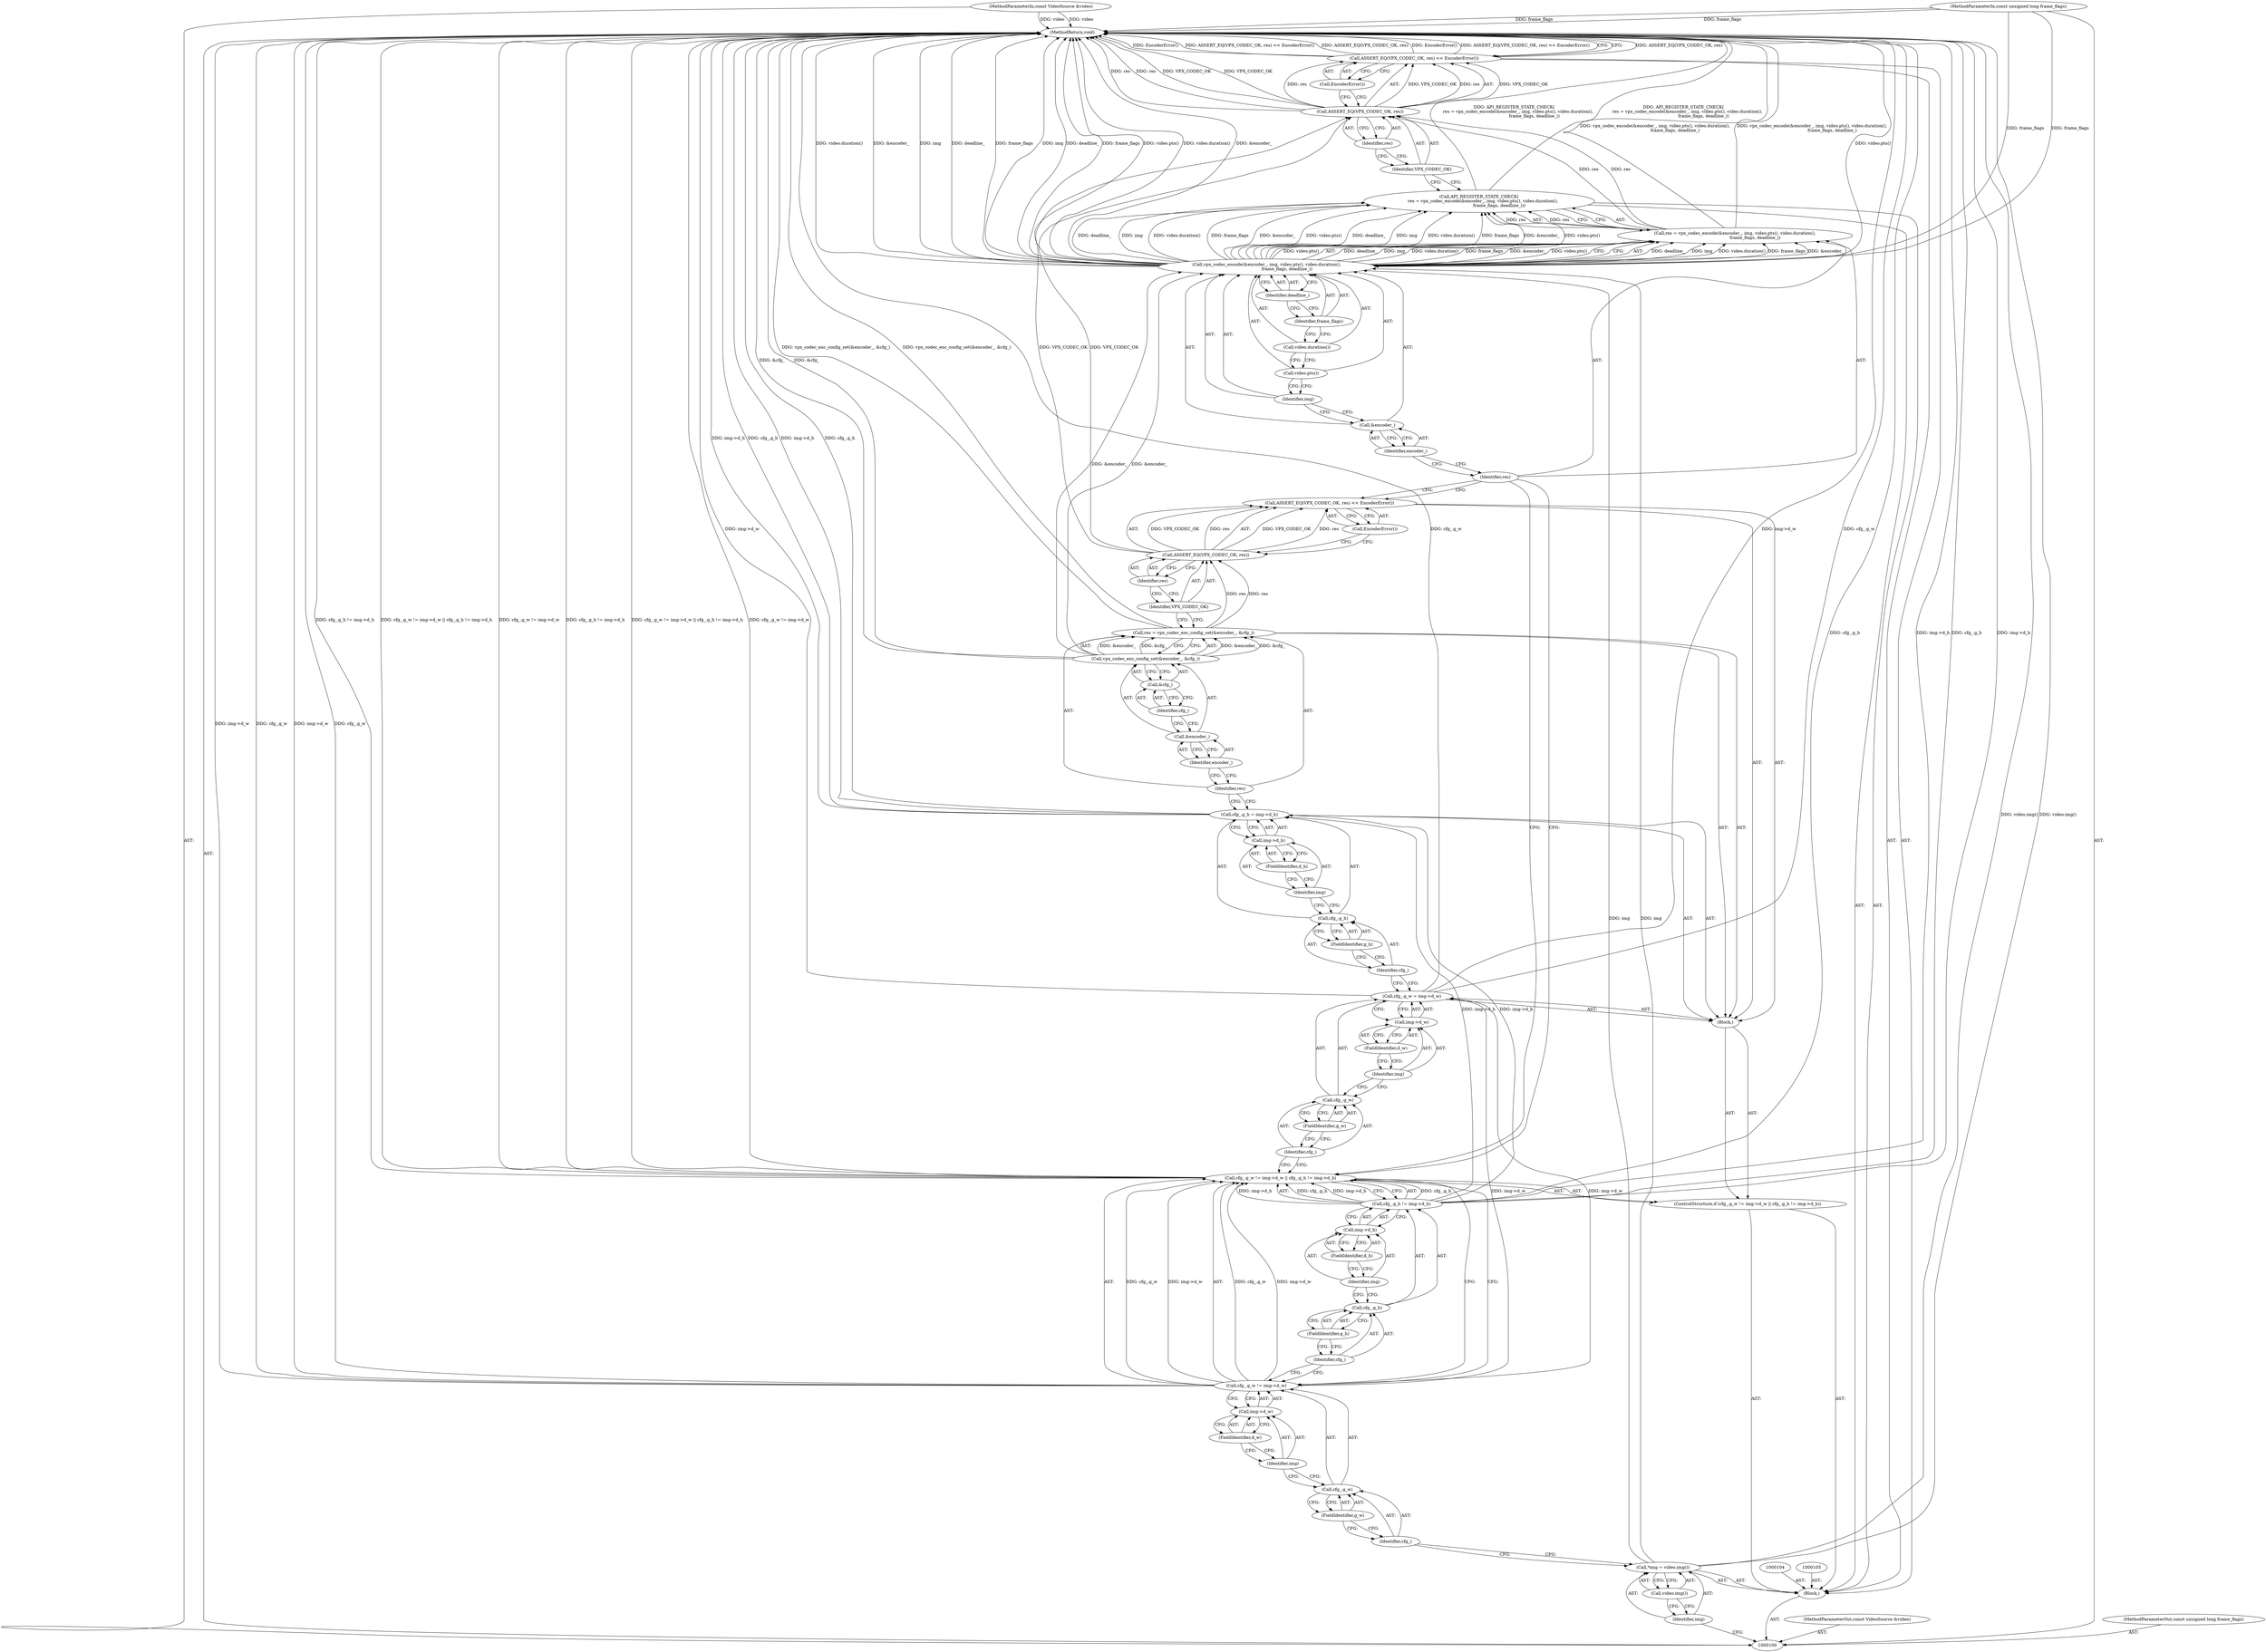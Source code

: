 digraph "0_Android_5a9753fca56f0eeb9f61e342b2fccffc364f9426_61" {
"1000168" [label="(MethodReturn,void)"];
"1000101" [label="(MethodParameterIn,const VideoSource &video)"];
"1000245" [label="(MethodParameterOut,const VideoSource &video)"];
"1000142" [label="(Call,vpx_codec_enc_config_set(&encoder_, &cfg_))"];
"1000143" [label="(Call,&encoder_)"];
"1000144" [label="(Identifier,encoder_)"];
"1000140" [label="(Call,res = vpx_codec_enc_config_set(&encoder_, &cfg_))"];
"1000141" [label="(Identifier,res)"];
"1000145" [label="(Call,&cfg_)"];
"1000146" [label="(Identifier,cfg_)"];
"1000149" [label="(Identifier,VPX_CODEC_OK)"];
"1000150" [label="(Identifier,res)"];
"1000151" [label="(Call,EncoderError())"];
"1000147" [label="(Call,ASSERT_EQ(VPX_CODEC_OK, res) << EncoderError())"];
"1000148" [label="(Call,ASSERT_EQ(VPX_CODEC_OK, res))"];
"1000152" [label="(Call,API_REGISTER_STATE_CHECK(\n      res = vpx_codec_encode(&encoder_, img, video.pts(), video.duration(),\n                              frame_flags, deadline_)))"];
"1000155" [label="(Call,vpx_codec_encode(&encoder_, img, video.pts(), video.duration(),\n                              frame_flags, deadline_))"];
"1000156" [label="(Call,&encoder_)"];
"1000157" [label="(Identifier,encoder_)"];
"1000158" [label="(Identifier,img)"];
"1000159" [label="(Call,video.pts())"];
"1000160" [label="(Call,video.duration())"];
"1000153" [label="(Call,res = vpx_codec_encode(&encoder_, img, video.pts(), video.duration(),\n                              frame_flags, deadline_))"];
"1000154" [label="(Identifier,res)"];
"1000161" [label="(Identifier,frame_flags)"];
"1000162" [label="(Identifier,deadline_)"];
"1000165" [label="(Identifier,VPX_CODEC_OK)"];
"1000166" [label="(Identifier,res)"];
"1000163" [label="(Call,ASSERT_EQ(VPX_CODEC_OK, res) << EncoderError())"];
"1000164" [label="(Call,ASSERT_EQ(VPX_CODEC_OK, res))"];
"1000167" [label="(Call,EncoderError())"];
"1000102" [label="(MethodParameterIn,const unsigned long frame_flags)"];
"1000246" [label="(MethodParameterOut,const unsigned long frame_flags)"];
"1000103" [label="(Block,)"];
"1000106" [label="(Call,*img = video.img())"];
"1000107" [label="(Identifier,img)"];
"1000108" [label="(Call,video.img())"];
"1000114" [label="(FieldIdentifier,g_w)"];
"1000115" [label="(Call,img->d_w)"];
"1000116" [label="(Identifier,img)"];
"1000117" [label="(FieldIdentifier,d_w)"];
"1000109" [label="(ControlStructure,if (cfg_.g_w != img->d_w || cfg_.g_h != img->d_h))"];
"1000118" [label="(Call,cfg_.g_h != img->d_h)"];
"1000119" [label="(Call,cfg_.g_h)"];
"1000120" [label="(Identifier,cfg_)"];
"1000121" [label="(FieldIdentifier,g_h)"];
"1000122" [label="(Call,img->d_h)"];
"1000123" [label="(Identifier,img)"];
"1000124" [label="(FieldIdentifier,d_h)"];
"1000125" [label="(Block,)"];
"1000110" [label="(Call,cfg_.g_w != img->d_w || cfg_.g_h != img->d_h)"];
"1000111" [label="(Call,cfg_.g_w != img->d_w)"];
"1000112" [label="(Call,cfg_.g_w)"];
"1000113" [label="(Identifier,cfg_)"];
"1000129" [label="(FieldIdentifier,g_w)"];
"1000130" [label="(Call,img->d_w)"];
"1000131" [label="(Identifier,img)"];
"1000132" [label="(FieldIdentifier,d_w)"];
"1000126" [label="(Call,cfg_.g_w = img->d_w)"];
"1000127" [label="(Call,cfg_.g_w)"];
"1000128" [label="(Identifier,cfg_)"];
"1000137" [label="(Call,img->d_h)"];
"1000138" [label="(Identifier,img)"];
"1000139" [label="(FieldIdentifier,d_h)"];
"1000133" [label="(Call,cfg_.g_h = img->d_h)"];
"1000134" [label="(Call,cfg_.g_h)"];
"1000135" [label="(Identifier,cfg_)"];
"1000136" [label="(FieldIdentifier,g_h)"];
"1000168" -> "1000100"  [label="AST: "];
"1000168" -> "1000163"  [label="CFG: "];
"1000155" -> "1000168"  [label="DDG: video.pts()"];
"1000155" -> "1000168"  [label="DDG: video.duration()"];
"1000155" -> "1000168"  [label="DDG: &encoder_"];
"1000155" -> "1000168"  [label="DDG: img"];
"1000155" -> "1000168"  [label="DDG: deadline_"];
"1000155" -> "1000168"  [label="DDG: frame_flags"];
"1000140" -> "1000168"  [label="DDG: vpx_codec_enc_config_set(&encoder_, &cfg_)"];
"1000106" -> "1000168"  [label="DDG: video.img()"];
"1000111" -> "1000168"  [label="DDG: img->d_w"];
"1000111" -> "1000168"  [label="DDG: cfg_.g_w"];
"1000110" -> "1000168"  [label="DDG: cfg_.g_h != img->d_h"];
"1000110" -> "1000168"  [label="DDG: cfg_.g_w != img->d_w || cfg_.g_h != img->d_h"];
"1000110" -> "1000168"  [label="DDG: cfg_.g_w != img->d_w"];
"1000118" -> "1000168"  [label="DDG: cfg_.g_h"];
"1000118" -> "1000168"  [label="DDG: img->d_h"];
"1000164" -> "1000168"  [label="DDG: VPX_CODEC_OK"];
"1000164" -> "1000168"  [label="DDG: res"];
"1000126" -> "1000168"  [label="DDG: img->d_w"];
"1000126" -> "1000168"  [label="DDG: cfg_.g_w"];
"1000163" -> "1000168"  [label="DDG: ASSERT_EQ(VPX_CODEC_OK, res)"];
"1000163" -> "1000168"  [label="DDG: EncoderError()"];
"1000163" -> "1000168"  [label="DDG: ASSERT_EQ(VPX_CODEC_OK, res) << EncoderError()"];
"1000152" -> "1000168"  [label="DDG: API_REGISTER_STATE_CHECK(\n      res = vpx_codec_encode(&encoder_, img, video.pts(), video.duration(),\n                              frame_flags, deadline_))"];
"1000153" -> "1000168"  [label="DDG: vpx_codec_encode(&encoder_, img, video.pts(), video.duration(),\n                              frame_flags, deadline_)"];
"1000133" -> "1000168"  [label="DDG: cfg_.g_h"];
"1000133" -> "1000168"  [label="DDG: img->d_h"];
"1000102" -> "1000168"  [label="DDG: frame_flags"];
"1000101" -> "1000168"  [label="DDG: video"];
"1000142" -> "1000168"  [label="DDG: &cfg_"];
"1000101" -> "1000100"  [label="AST: "];
"1000101" -> "1000168"  [label="DDG: video"];
"1000245" -> "1000100"  [label="AST: "];
"1000142" -> "1000140"  [label="AST: "];
"1000142" -> "1000145"  [label="CFG: "];
"1000143" -> "1000142"  [label="AST: "];
"1000145" -> "1000142"  [label="AST: "];
"1000140" -> "1000142"  [label="CFG: "];
"1000142" -> "1000168"  [label="DDG: &cfg_"];
"1000142" -> "1000140"  [label="DDG: &encoder_"];
"1000142" -> "1000140"  [label="DDG: &cfg_"];
"1000142" -> "1000155"  [label="DDG: &encoder_"];
"1000143" -> "1000142"  [label="AST: "];
"1000143" -> "1000144"  [label="CFG: "];
"1000144" -> "1000143"  [label="AST: "];
"1000146" -> "1000143"  [label="CFG: "];
"1000144" -> "1000143"  [label="AST: "];
"1000144" -> "1000141"  [label="CFG: "];
"1000143" -> "1000144"  [label="CFG: "];
"1000140" -> "1000125"  [label="AST: "];
"1000140" -> "1000142"  [label="CFG: "];
"1000141" -> "1000140"  [label="AST: "];
"1000142" -> "1000140"  [label="AST: "];
"1000149" -> "1000140"  [label="CFG: "];
"1000140" -> "1000168"  [label="DDG: vpx_codec_enc_config_set(&encoder_, &cfg_)"];
"1000142" -> "1000140"  [label="DDG: &encoder_"];
"1000142" -> "1000140"  [label="DDG: &cfg_"];
"1000140" -> "1000148"  [label="DDG: res"];
"1000141" -> "1000140"  [label="AST: "];
"1000141" -> "1000133"  [label="CFG: "];
"1000144" -> "1000141"  [label="CFG: "];
"1000145" -> "1000142"  [label="AST: "];
"1000145" -> "1000146"  [label="CFG: "];
"1000146" -> "1000145"  [label="AST: "];
"1000142" -> "1000145"  [label="CFG: "];
"1000146" -> "1000145"  [label="AST: "];
"1000146" -> "1000143"  [label="CFG: "];
"1000145" -> "1000146"  [label="CFG: "];
"1000149" -> "1000148"  [label="AST: "];
"1000149" -> "1000140"  [label="CFG: "];
"1000150" -> "1000149"  [label="CFG: "];
"1000150" -> "1000148"  [label="AST: "];
"1000150" -> "1000149"  [label="CFG: "];
"1000148" -> "1000150"  [label="CFG: "];
"1000151" -> "1000147"  [label="AST: "];
"1000151" -> "1000148"  [label="CFG: "];
"1000147" -> "1000151"  [label="CFG: "];
"1000147" -> "1000125"  [label="AST: "];
"1000147" -> "1000151"  [label="CFG: "];
"1000148" -> "1000147"  [label="AST: "];
"1000151" -> "1000147"  [label="AST: "];
"1000154" -> "1000147"  [label="CFG: "];
"1000148" -> "1000147"  [label="DDG: VPX_CODEC_OK"];
"1000148" -> "1000147"  [label="DDG: res"];
"1000148" -> "1000147"  [label="AST: "];
"1000148" -> "1000150"  [label="CFG: "];
"1000149" -> "1000148"  [label="AST: "];
"1000150" -> "1000148"  [label="AST: "];
"1000151" -> "1000148"  [label="CFG: "];
"1000148" -> "1000147"  [label="DDG: VPX_CODEC_OK"];
"1000148" -> "1000147"  [label="DDG: res"];
"1000140" -> "1000148"  [label="DDG: res"];
"1000148" -> "1000164"  [label="DDG: VPX_CODEC_OK"];
"1000152" -> "1000103"  [label="AST: "];
"1000152" -> "1000153"  [label="CFG: "];
"1000153" -> "1000152"  [label="AST: "];
"1000165" -> "1000152"  [label="CFG: "];
"1000152" -> "1000168"  [label="DDG: API_REGISTER_STATE_CHECK(\n      res = vpx_codec_encode(&encoder_, img, video.pts(), video.duration(),\n                              frame_flags, deadline_))"];
"1000153" -> "1000152"  [label="DDG: res"];
"1000155" -> "1000152"  [label="DDG: deadline_"];
"1000155" -> "1000152"  [label="DDG: img"];
"1000155" -> "1000152"  [label="DDG: video.duration()"];
"1000155" -> "1000152"  [label="DDG: frame_flags"];
"1000155" -> "1000152"  [label="DDG: &encoder_"];
"1000155" -> "1000152"  [label="DDG: video.pts()"];
"1000155" -> "1000153"  [label="AST: "];
"1000155" -> "1000162"  [label="CFG: "];
"1000156" -> "1000155"  [label="AST: "];
"1000158" -> "1000155"  [label="AST: "];
"1000159" -> "1000155"  [label="AST: "];
"1000160" -> "1000155"  [label="AST: "];
"1000161" -> "1000155"  [label="AST: "];
"1000162" -> "1000155"  [label="AST: "];
"1000153" -> "1000155"  [label="CFG: "];
"1000155" -> "1000168"  [label="DDG: video.pts()"];
"1000155" -> "1000168"  [label="DDG: video.duration()"];
"1000155" -> "1000168"  [label="DDG: &encoder_"];
"1000155" -> "1000168"  [label="DDG: img"];
"1000155" -> "1000168"  [label="DDG: deadline_"];
"1000155" -> "1000168"  [label="DDG: frame_flags"];
"1000155" -> "1000152"  [label="DDG: deadline_"];
"1000155" -> "1000152"  [label="DDG: img"];
"1000155" -> "1000152"  [label="DDG: video.duration()"];
"1000155" -> "1000152"  [label="DDG: frame_flags"];
"1000155" -> "1000152"  [label="DDG: &encoder_"];
"1000155" -> "1000152"  [label="DDG: video.pts()"];
"1000155" -> "1000153"  [label="DDG: deadline_"];
"1000155" -> "1000153"  [label="DDG: img"];
"1000155" -> "1000153"  [label="DDG: video.duration()"];
"1000155" -> "1000153"  [label="DDG: frame_flags"];
"1000155" -> "1000153"  [label="DDG: &encoder_"];
"1000155" -> "1000153"  [label="DDG: video.pts()"];
"1000142" -> "1000155"  [label="DDG: &encoder_"];
"1000106" -> "1000155"  [label="DDG: img"];
"1000102" -> "1000155"  [label="DDG: frame_flags"];
"1000156" -> "1000155"  [label="AST: "];
"1000156" -> "1000157"  [label="CFG: "];
"1000157" -> "1000156"  [label="AST: "];
"1000158" -> "1000156"  [label="CFG: "];
"1000157" -> "1000156"  [label="AST: "];
"1000157" -> "1000154"  [label="CFG: "];
"1000156" -> "1000157"  [label="CFG: "];
"1000158" -> "1000155"  [label="AST: "];
"1000158" -> "1000156"  [label="CFG: "];
"1000159" -> "1000158"  [label="CFG: "];
"1000159" -> "1000155"  [label="AST: "];
"1000159" -> "1000158"  [label="CFG: "];
"1000160" -> "1000159"  [label="CFG: "];
"1000160" -> "1000155"  [label="AST: "];
"1000160" -> "1000159"  [label="CFG: "];
"1000161" -> "1000160"  [label="CFG: "];
"1000153" -> "1000152"  [label="AST: "];
"1000153" -> "1000155"  [label="CFG: "];
"1000154" -> "1000153"  [label="AST: "];
"1000155" -> "1000153"  [label="AST: "];
"1000152" -> "1000153"  [label="CFG: "];
"1000153" -> "1000168"  [label="DDG: vpx_codec_encode(&encoder_, img, video.pts(), video.duration(),\n                              frame_flags, deadline_)"];
"1000153" -> "1000152"  [label="DDG: res"];
"1000155" -> "1000153"  [label="DDG: deadline_"];
"1000155" -> "1000153"  [label="DDG: img"];
"1000155" -> "1000153"  [label="DDG: video.duration()"];
"1000155" -> "1000153"  [label="DDG: frame_flags"];
"1000155" -> "1000153"  [label="DDG: &encoder_"];
"1000155" -> "1000153"  [label="DDG: video.pts()"];
"1000153" -> "1000164"  [label="DDG: res"];
"1000154" -> "1000153"  [label="AST: "];
"1000154" -> "1000147"  [label="CFG: "];
"1000154" -> "1000110"  [label="CFG: "];
"1000157" -> "1000154"  [label="CFG: "];
"1000161" -> "1000155"  [label="AST: "];
"1000161" -> "1000160"  [label="CFG: "];
"1000162" -> "1000161"  [label="CFG: "];
"1000162" -> "1000155"  [label="AST: "];
"1000162" -> "1000161"  [label="CFG: "];
"1000155" -> "1000162"  [label="CFG: "];
"1000165" -> "1000164"  [label="AST: "];
"1000165" -> "1000152"  [label="CFG: "];
"1000166" -> "1000165"  [label="CFG: "];
"1000166" -> "1000164"  [label="AST: "];
"1000166" -> "1000165"  [label="CFG: "];
"1000164" -> "1000166"  [label="CFG: "];
"1000163" -> "1000103"  [label="AST: "];
"1000163" -> "1000167"  [label="CFG: "];
"1000164" -> "1000163"  [label="AST: "];
"1000167" -> "1000163"  [label="AST: "];
"1000168" -> "1000163"  [label="CFG: "];
"1000163" -> "1000168"  [label="DDG: ASSERT_EQ(VPX_CODEC_OK, res)"];
"1000163" -> "1000168"  [label="DDG: EncoderError()"];
"1000163" -> "1000168"  [label="DDG: ASSERT_EQ(VPX_CODEC_OK, res) << EncoderError()"];
"1000164" -> "1000163"  [label="DDG: VPX_CODEC_OK"];
"1000164" -> "1000163"  [label="DDG: res"];
"1000164" -> "1000163"  [label="AST: "];
"1000164" -> "1000166"  [label="CFG: "];
"1000165" -> "1000164"  [label="AST: "];
"1000166" -> "1000164"  [label="AST: "];
"1000167" -> "1000164"  [label="CFG: "];
"1000164" -> "1000168"  [label="DDG: VPX_CODEC_OK"];
"1000164" -> "1000168"  [label="DDG: res"];
"1000164" -> "1000163"  [label="DDG: VPX_CODEC_OK"];
"1000164" -> "1000163"  [label="DDG: res"];
"1000148" -> "1000164"  [label="DDG: VPX_CODEC_OK"];
"1000153" -> "1000164"  [label="DDG: res"];
"1000167" -> "1000163"  [label="AST: "];
"1000167" -> "1000164"  [label="CFG: "];
"1000163" -> "1000167"  [label="CFG: "];
"1000102" -> "1000100"  [label="AST: "];
"1000102" -> "1000168"  [label="DDG: frame_flags"];
"1000102" -> "1000155"  [label="DDG: frame_flags"];
"1000246" -> "1000100"  [label="AST: "];
"1000103" -> "1000100"  [label="AST: "];
"1000104" -> "1000103"  [label="AST: "];
"1000105" -> "1000103"  [label="AST: "];
"1000106" -> "1000103"  [label="AST: "];
"1000109" -> "1000103"  [label="AST: "];
"1000152" -> "1000103"  [label="AST: "];
"1000163" -> "1000103"  [label="AST: "];
"1000106" -> "1000103"  [label="AST: "];
"1000106" -> "1000108"  [label="CFG: "];
"1000107" -> "1000106"  [label="AST: "];
"1000108" -> "1000106"  [label="AST: "];
"1000113" -> "1000106"  [label="CFG: "];
"1000106" -> "1000168"  [label="DDG: video.img()"];
"1000106" -> "1000155"  [label="DDG: img"];
"1000107" -> "1000106"  [label="AST: "];
"1000107" -> "1000100"  [label="CFG: "];
"1000108" -> "1000107"  [label="CFG: "];
"1000108" -> "1000106"  [label="AST: "];
"1000108" -> "1000107"  [label="CFG: "];
"1000106" -> "1000108"  [label="CFG: "];
"1000114" -> "1000112"  [label="AST: "];
"1000114" -> "1000113"  [label="CFG: "];
"1000112" -> "1000114"  [label="CFG: "];
"1000115" -> "1000111"  [label="AST: "];
"1000115" -> "1000117"  [label="CFG: "];
"1000116" -> "1000115"  [label="AST: "];
"1000117" -> "1000115"  [label="AST: "];
"1000111" -> "1000115"  [label="CFG: "];
"1000116" -> "1000115"  [label="AST: "];
"1000116" -> "1000112"  [label="CFG: "];
"1000117" -> "1000116"  [label="CFG: "];
"1000117" -> "1000115"  [label="AST: "];
"1000117" -> "1000116"  [label="CFG: "];
"1000115" -> "1000117"  [label="CFG: "];
"1000109" -> "1000103"  [label="AST: "];
"1000110" -> "1000109"  [label="AST: "];
"1000125" -> "1000109"  [label="AST: "];
"1000118" -> "1000110"  [label="AST: "];
"1000118" -> "1000122"  [label="CFG: "];
"1000119" -> "1000118"  [label="AST: "];
"1000122" -> "1000118"  [label="AST: "];
"1000110" -> "1000118"  [label="CFG: "];
"1000118" -> "1000168"  [label="DDG: cfg_.g_h"];
"1000118" -> "1000168"  [label="DDG: img->d_h"];
"1000118" -> "1000110"  [label="DDG: cfg_.g_h"];
"1000118" -> "1000110"  [label="DDG: img->d_h"];
"1000118" -> "1000133"  [label="DDG: img->d_h"];
"1000119" -> "1000118"  [label="AST: "];
"1000119" -> "1000121"  [label="CFG: "];
"1000120" -> "1000119"  [label="AST: "];
"1000121" -> "1000119"  [label="AST: "];
"1000123" -> "1000119"  [label="CFG: "];
"1000120" -> "1000119"  [label="AST: "];
"1000120" -> "1000111"  [label="CFG: "];
"1000121" -> "1000120"  [label="CFG: "];
"1000121" -> "1000119"  [label="AST: "];
"1000121" -> "1000120"  [label="CFG: "];
"1000119" -> "1000121"  [label="CFG: "];
"1000122" -> "1000118"  [label="AST: "];
"1000122" -> "1000124"  [label="CFG: "];
"1000123" -> "1000122"  [label="AST: "];
"1000124" -> "1000122"  [label="AST: "];
"1000118" -> "1000122"  [label="CFG: "];
"1000123" -> "1000122"  [label="AST: "];
"1000123" -> "1000119"  [label="CFG: "];
"1000124" -> "1000123"  [label="CFG: "];
"1000124" -> "1000122"  [label="AST: "];
"1000124" -> "1000123"  [label="CFG: "];
"1000122" -> "1000124"  [label="CFG: "];
"1000125" -> "1000109"  [label="AST: "];
"1000126" -> "1000125"  [label="AST: "];
"1000133" -> "1000125"  [label="AST: "];
"1000140" -> "1000125"  [label="AST: "];
"1000147" -> "1000125"  [label="AST: "];
"1000110" -> "1000109"  [label="AST: "];
"1000110" -> "1000111"  [label="CFG: "];
"1000110" -> "1000118"  [label="CFG: "];
"1000111" -> "1000110"  [label="AST: "];
"1000118" -> "1000110"  [label="AST: "];
"1000128" -> "1000110"  [label="CFG: "];
"1000154" -> "1000110"  [label="CFG: "];
"1000110" -> "1000168"  [label="DDG: cfg_.g_h != img->d_h"];
"1000110" -> "1000168"  [label="DDG: cfg_.g_w != img->d_w || cfg_.g_h != img->d_h"];
"1000110" -> "1000168"  [label="DDG: cfg_.g_w != img->d_w"];
"1000111" -> "1000110"  [label="DDG: cfg_.g_w"];
"1000111" -> "1000110"  [label="DDG: img->d_w"];
"1000118" -> "1000110"  [label="DDG: cfg_.g_h"];
"1000118" -> "1000110"  [label="DDG: img->d_h"];
"1000111" -> "1000110"  [label="AST: "];
"1000111" -> "1000115"  [label="CFG: "];
"1000112" -> "1000111"  [label="AST: "];
"1000115" -> "1000111"  [label="AST: "];
"1000120" -> "1000111"  [label="CFG: "];
"1000110" -> "1000111"  [label="CFG: "];
"1000111" -> "1000168"  [label="DDG: img->d_w"];
"1000111" -> "1000168"  [label="DDG: cfg_.g_w"];
"1000111" -> "1000110"  [label="DDG: cfg_.g_w"];
"1000111" -> "1000110"  [label="DDG: img->d_w"];
"1000111" -> "1000126"  [label="DDG: img->d_w"];
"1000112" -> "1000111"  [label="AST: "];
"1000112" -> "1000114"  [label="CFG: "];
"1000113" -> "1000112"  [label="AST: "];
"1000114" -> "1000112"  [label="AST: "];
"1000116" -> "1000112"  [label="CFG: "];
"1000113" -> "1000112"  [label="AST: "];
"1000113" -> "1000106"  [label="CFG: "];
"1000114" -> "1000113"  [label="CFG: "];
"1000129" -> "1000127"  [label="AST: "];
"1000129" -> "1000128"  [label="CFG: "];
"1000127" -> "1000129"  [label="CFG: "];
"1000130" -> "1000126"  [label="AST: "];
"1000130" -> "1000132"  [label="CFG: "];
"1000131" -> "1000130"  [label="AST: "];
"1000132" -> "1000130"  [label="AST: "];
"1000126" -> "1000130"  [label="CFG: "];
"1000131" -> "1000130"  [label="AST: "];
"1000131" -> "1000127"  [label="CFG: "];
"1000132" -> "1000131"  [label="CFG: "];
"1000132" -> "1000130"  [label="AST: "];
"1000132" -> "1000131"  [label="CFG: "];
"1000130" -> "1000132"  [label="CFG: "];
"1000126" -> "1000125"  [label="AST: "];
"1000126" -> "1000130"  [label="CFG: "];
"1000127" -> "1000126"  [label="AST: "];
"1000130" -> "1000126"  [label="AST: "];
"1000135" -> "1000126"  [label="CFG: "];
"1000126" -> "1000168"  [label="DDG: img->d_w"];
"1000126" -> "1000168"  [label="DDG: cfg_.g_w"];
"1000111" -> "1000126"  [label="DDG: img->d_w"];
"1000127" -> "1000126"  [label="AST: "];
"1000127" -> "1000129"  [label="CFG: "];
"1000128" -> "1000127"  [label="AST: "];
"1000129" -> "1000127"  [label="AST: "];
"1000131" -> "1000127"  [label="CFG: "];
"1000128" -> "1000127"  [label="AST: "];
"1000128" -> "1000110"  [label="CFG: "];
"1000129" -> "1000128"  [label="CFG: "];
"1000137" -> "1000133"  [label="AST: "];
"1000137" -> "1000139"  [label="CFG: "];
"1000138" -> "1000137"  [label="AST: "];
"1000139" -> "1000137"  [label="AST: "];
"1000133" -> "1000137"  [label="CFG: "];
"1000138" -> "1000137"  [label="AST: "];
"1000138" -> "1000134"  [label="CFG: "];
"1000139" -> "1000138"  [label="CFG: "];
"1000139" -> "1000137"  [label="AST: "];
"1000139" -> "1000138"  [label="CFG: "];
"1000137" -> "1000139"  [label="CFG: "];
"1000133" -> "1000125"  [label="AST: "];
"1000133" -> "1000137"  [label="CFG: "];
"1000134" -> "1000133"  [label="AST: "];
"1000137" -> "1000133"  [label="AST: "];
"1000141" -> "1000133"  [label="CFG: "];
"1000133" -> "1000168"  [label="DDG: cfg_.g_h"];
"1000133" -> "1000168"  [label="DDG: img->d_h"];
"1000118" -> "1000133"  [label="DDG: img->d_h"];
"1000134" -> "1000133"  [label="AST: "];
"1000134" -> "1000136"  [label="CFG: "];
"1000135" -> "1000134"  [label="AST: "];
"1000136" -> "1000134"  [label="AST: "];
"1000138" -> "1000134"  [label="CFG: "];
"1000135" -> "1000134"  [label="AST: "];
"1000135" -> "1000126"  [label="CFG: "];
"1000136" -> "1000135"  [label="CFG: "];
"1000136" -> "1000134"  [label="AST: "];
"1000136" -> "1000135"  [label="CFG: "];
"1000134" -> "1000136"  [label="CFG: "];
}
